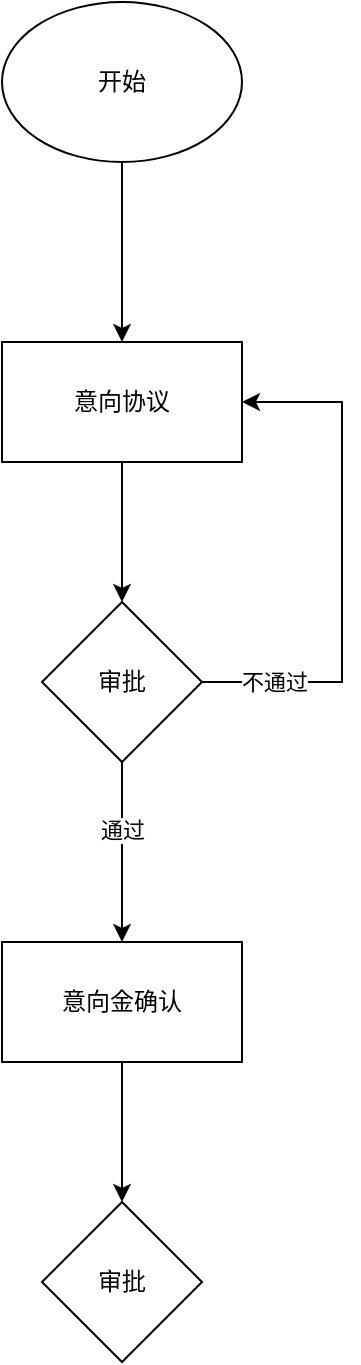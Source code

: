 <mxfile version="26.0.6">
  <diagram name="第 1 页" id="_WQ72G3VgU9D0IBDOENA">
    <mxGraphModel dx="999" dy="995" grid="1" gridSize="10" guides="1" tooltips="1" connect="1" arrows="1" fold="1" page="1" pageScale="1" pageWidth="827" pageHeight="1169" math="0" shadow="0">
      <root>
        <mxCell id="0" />
        <mxCell id="1" parent="0" />
        <mxCell id="7OgMWqqzBkoQU9yhxU0c-3" value="" style="edgeStyle=orthogonalEdgeStyle;rounded=0;orthogonalLoop=1;jettySize=auto;html=1;" edge="1" parent="1" source="7OgMWqqzBkoQU9yhxU0c-1" target="7OgMWqqzBkoQU9yhxU0c-2">
          <mxGeometry relative="1" as="geometry" />
        </mxCell>
        <mxCell id="7OgMWqqzBkoQU9yhxU0c-1" value="开始" style="ellipse;whiteSpace=wrap;html=1;" vertex="1" parent="1">
          <mxGeometry x="180" y="140" width="120" height="80" as="geometry" />
        </mxCell>
        <mxCell id="7OgMWqqzBkoQU9yhxU0c-5" value="" style="edgeStyle=orthogonalEdgeStyle;rounded=0;orthogonalLoop=1;jettySize=auto;html=1;" edge="1" parent="1" source="7OgMWqqzBkoQU9yhxU0c-2" target="7OgMWqqzBkoQU9yhxU0c-4">
          <mxGeometry relative="1" as="geometry" />
        </mxCell>
        <mxCell id="7OgMWqqzBkoQU9yhxU0c-2" value="意向协议" style="whiteSpace=wrap;html=1;" vertex="1" parent="1">
          <mxGeometry x="180" y="310" width="120" height="60" as="geometry" />
        </mxCell>
        <mxCell id="7OgMWqqzBkoQU9yhxU0c-11" value="" style="edgeStyle=orthogonalEdgeStyle;rounded=0;orthogonalLoop=1;jettySize=auto;html=1;" edge="1" parent="1" source="7OgMWqqzBkoQU9yhxU0c-4" target="7OgMWqqzBkoQU9yhxU0c-10">
          <mxGeometry relative="1" as="geometry" />
        </mxCell>
        <mxCell id="7OgMWqqzBkoQU9yhxU0c-12" value="通过" style="edgeLabel;html=1;align=center;verticalAlign=middle;resizable=0;points=[];" vertex="1" connectable="0" parent="7OgMWqqzBkoQU9yhxU0c-11">
          <mxGeometry x="-0.244" relative="1" as="geometry">
            <mxPoint as="offset" />
          </mxGeometry>
        </mxCell>
        <mxCell id="7OgMWqqzBkoQU9yhxU0c-4" value="审批" style="rhombus;whiteSpace=wrap;html=1;" vertex="1" parent="1">
          <mxGeometry x="200" y="440" width="80" height="80" as="geometry" />
        </mxCell>
        <mxCell id="7OgMWqqzBkoQU9yhxU0c-9" value="" style="endArrow=classic;html=1;rounded=0;exitX=1;exitY=0.5;exitDx=0;exitDy=0;entryX=1;entryY=0.5;entryDx=0;entryDy=0;" edge="1" parent="1" source="7OgMWqqzBkoQU9yhxU0c-4" target="7OgMWqqzBkoQU9yhxU0c-2">
          <mxGeometry width="50" height="50" relative="1" as="geometry">
            <mxPoint x="390" y="530" as="sourcePoint" />
            <mxPoint x="440" y="480" as="targetPoint" />
            <Array as="points">
              <mxPoint x="350" y="480" />
              <mxPoint x="350" y="340" />
            </Array>
          </mxGeometry>
        </mxCell>
        <mxCell id="7OgMWqqzBkoQU9yhxU0c-13" value="不通过" style="edgeLabel;html=1;align=center;verticalAlign=middle;resizable=0;points=[];" vertex="1" connectable="0" parent="7OgMWqqzBkoQU9yhxU0c-9">
          <mxGeometry x="-0.723" relative="1" as="geometry">
            <mxPoint as="offset" />
          </mxGeometry>
        </mxCell>
        <mxCell id="7OgMWqqzBkoQU9yhxU0c-15" value="" style="edgeStyle=orthogonalEdgeStyle;rounded=0;orthogonalLoop=1;jettySize=auto;html=1;" edge="1" parent="1" source="7OgMWqqzBkoQU9yhxU0c-10" target="7OgMWqqzBkoQU9yhxU0c-14">
          <mxGeometry relative="1" as="geometry" />
        </mxCell>
        <mxCell id="7OgMWqqzBkoQU9yhxU0c-10" value="意向金确认" style="whiteSpace=wrap;html=1;" vertex="1" parent="1">
          <mxGeometry x="180" y="610" width="120" height="60" as="geometry" />
        </mxCell>
        <mxCell id="7OgMWqqzBkoQU9yhxU0c-14" value="审批" style="rhombus;whiteSpace=wrap;html=1;" vertex="1" parent="1">
          <mxGeometry x="200" y="740" width="80" height="80" as="geometry" />
        </mxCell>
      </root>
    </mxGraphModel>
  </diagram>
</mxfile>
